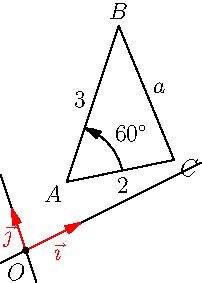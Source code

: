     import geometry;

    size(5cm);

    currentcoordsys=cartesiansystem(i=(1,0.5),j=(-0.25,.75));
    show(currentcoordsys);

    triangle t=triangleAbc(-60,2,3,angle=45,(1,1));
    show(Lb="2", Lc="3",t);
    markangle("$60^\circ$",t.C,t.A,t.B, Arrow);
